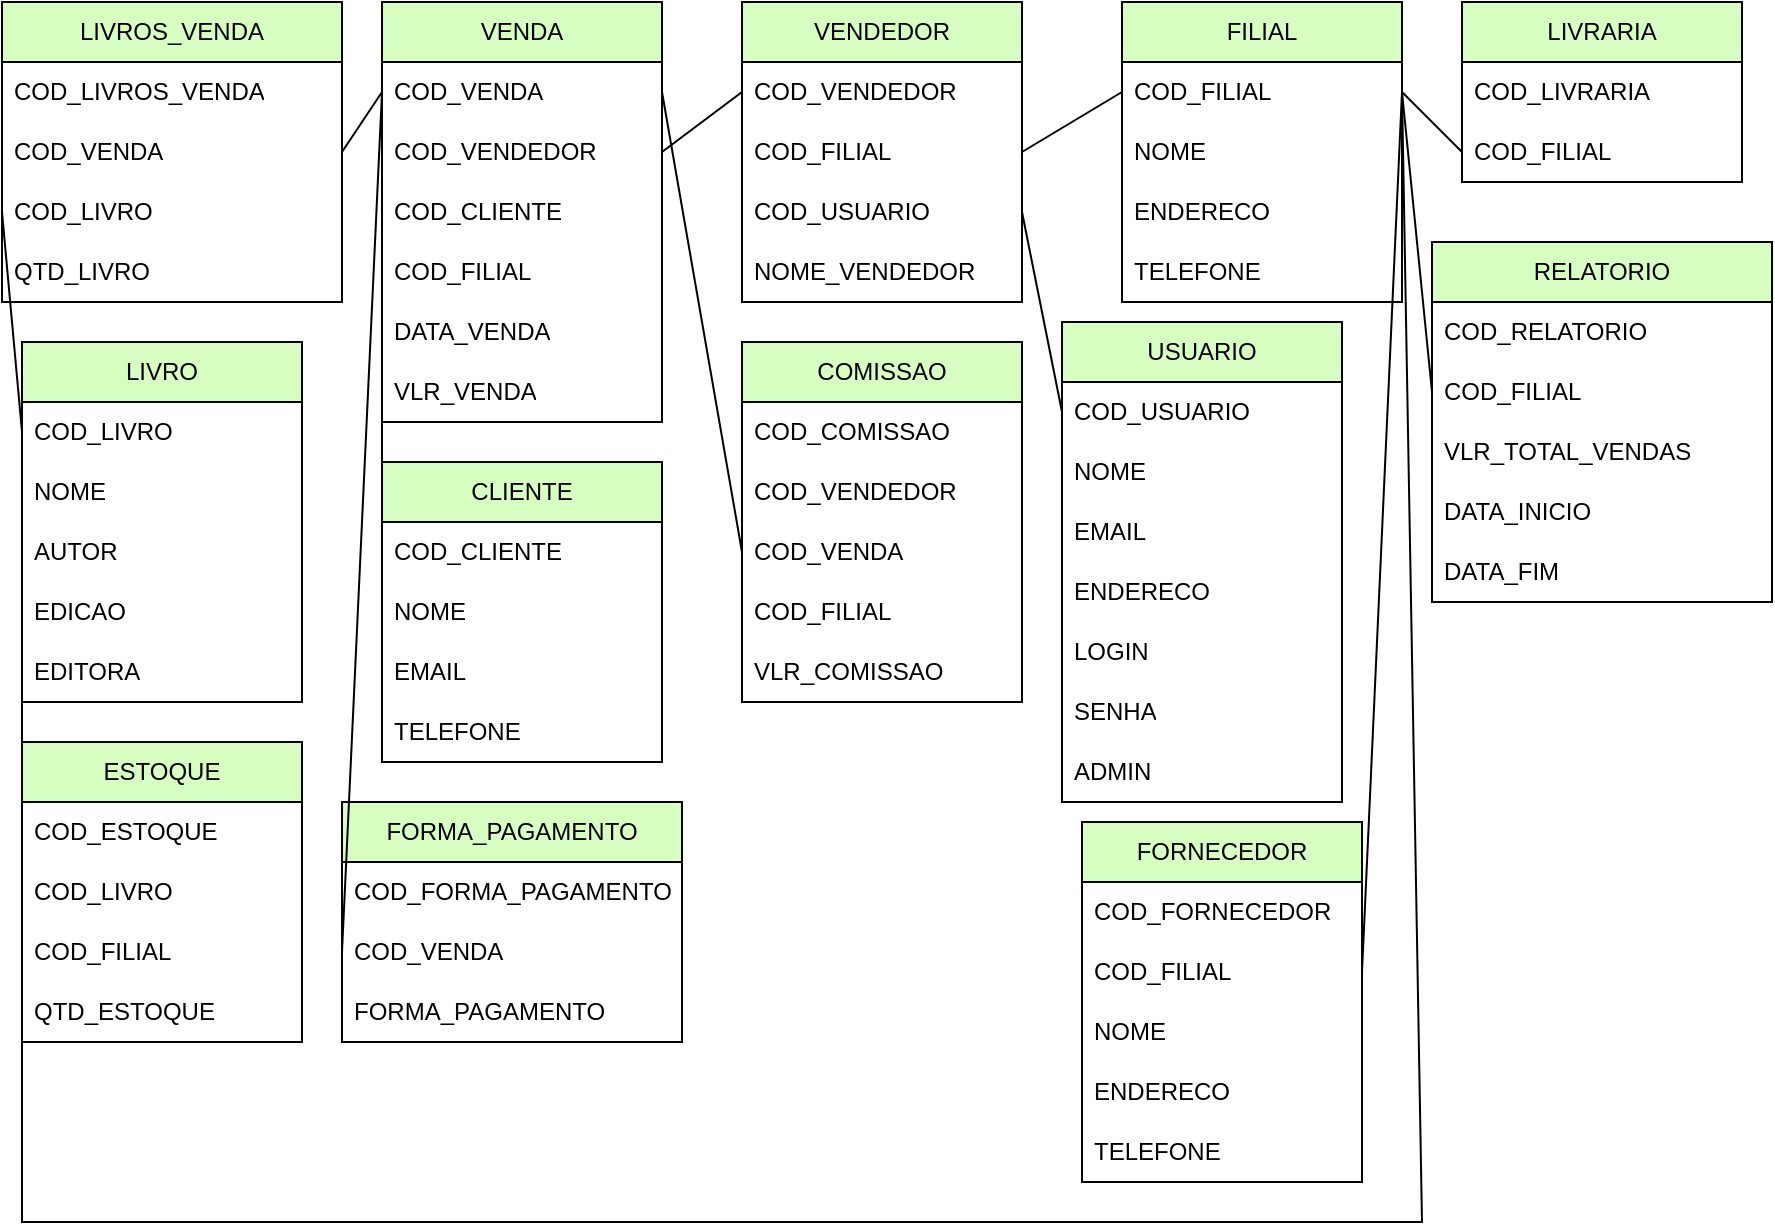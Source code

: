 <mxfile version="21.7.2" type="device">
  <diagram id="R2lEEEUBdFMjLlhIrx00" name="Page-1">
    <mxGraphModel dx="1354" dy="600" grid="1" gridSize="10" guides="1" tooltips="1" connect="1" arrows="1" fold="1" page="1" pageScale="1" pageWidth="850" pageHeight="1100" math="0" shadow="0" extFonts="Permanent Marker^https://fonts.googleapis.com/css?family=Permanent+Marker">
      <root>
        <mxCell id="0" />
        <mxCell id="1" parent="0" />
        <mxCell id="HslZfG2rWfIciBtdApFi-1" value="VENDA" style="swimlane;fontStyle=0;childLayout=stackLayout;horizontal=1;startSize=30;horizontalStack=0;resizeParent=1;resizeParentMax=0;resizeLast=0;collapsible=1;marginBottom=0;whiteSpace=wrap;html=1;fillColor=#D8FFC2;" parent="1" vertex="1">
          <mxGeometry x="190" y="40" width="140" height="210" as="geometry" />
        </mxCell>
        <mxCell id="HslZfG2rWfIciBtdApFi-2" value="COD_VENDA" style="text;strokeColor=none;fillColor=none;align=left;verticalAlign=middle;spacingLeft=4;spacingRight=4;overflow=hidden;points=[[0,0.5],[1,0.5]];portConstraint=eastwest;rotatable=0;whiteSpace=wrap;html=1;" parent="HslZfG2rWfIciBtdApFi-1" vertex="1">
          <mxGeometry y="30" width="140" height="30" as="geometry" />
        </mxCell>
        <mxCell id="HslZfG2rWfIciBtdApFi-3" value="COD_VENDEDOR" style="text;strokeColor=none;fillColor=none;align=left;verticalAlign=middle;spacingLeft=4;spacingRight=4;overflow=hidden;points=[[0,0.5],[1,0.5]];portConstraint=eastwest;rotatable=0;whiteSpace=wrap;html=1;" parent="HslZfG2rWfIciBtdApFi-1" vertex="1">
          <mxGeometry y="60" width="140" height="30" as="geometry" />
        </mxCell>
        <mxCell id="HslZfG2rWfIciBtdApFi-4" value="COD_CLIENTE" style="text;strokeColor=none;fillColor=none;align=left;verticalAlign=middle;spacingLeft=4;spacingRight=4;overflow=hidden;points=[[0,0.5],[1,0.5]];portConstraint=eastwest;rotatable=0;whiteSpace=wrap;html=1;" parent="HslZfG2rWfIciBtdApFi-1" vertex="1">
          <mxGeometry y="90" width="140" height="30" as="geometry" />
        </mxCell>
        <mxCell id="HslZfG2rWfIciBtdApFi-47" value="COD_FILIAL" style="text;strokeColor=none;fillColor=none;align=left;verticalAlign=middle;spacingLeft=4;spacingRight=4;overflow=hidden;points=[[0,0.5],[1,0.5]];portConstraint=eastwest;rotatable=0;whiteSpace=wrap;html=1;" parent="HslZfG2rWfIciBtdApFi-1" vertex="1">
          <mxGeometry y="120" width="140" height="30" as="geometry" />
        </mxCell>
        <mxCell id="HslZfG2rWfIciBtdApFi-48" value="DATA_VENDA" style="text;strokeColor=none;fillColor=none;align=left;verticalAlign=middle;spacingLeft=4;spacingRight=4;overflow=hidden;points=[[0,0.5],[1,0.5]];portConstraint=eastwest;rotatable=0;whiteSpace=wrap;html=1;" parent="HslZfG2rWfIciBtdApFi-1" vertex="1">
          <mxGeometry y="150" width="140" height="30" as="geometry" />
        </mxCell>
        <mxCell id="HslZfG2rWfIciBtdApFi-49" value="VLR_VENDA" style="text;strokeColor=none;fillColor=none;align=left;verticalAlign=middle;spacingLeft=4;spacingRight=4;overflow=hidden;points=[[0,0.5],[1,0.5]];portConstraint=eastwest;rotatable=0;whiteSpace=wrap;html=1;" parent="HslZfG2rWfIciBtdApFi-1" vertex="1">
          <mxGeometry y="180" width="140" height="30" as="geometry" />
        </mxCell>
        <mxCell id="HslZfG2rWfIciBtdApFi-5" value="LIVROS_VENDA" style="swimlane;fontStyle=0;childLayout=stackLayout;horizontal=1;startSize=30;horizontalStack=0;resizeParent=1;resizeParentMax=0;resizeLast=0;collapsible=1;marginBottom=0;whiteSpace=wrap;html=1;fillColor=#D8FFC2;" parent="1" vertex="1">
          <mxGeometry y="40" width="170" height="150" as="geometry" />
        </mxCell>
        <mxCell id="HslZfG2rWfIciBtdApFi-6" value="COD_LIVROS_VENDA" style="text;strokeColor=none;fillColor=none;align=left;verticalAlign=middle;spacingLeft=4;spacingRight=4;overflow=hidden;points=[[0,0.5],[1,0.5]];portConstraint=eastwest;rotatable=0;whiteSpace=wrap;html=1;" parent="HslZfG2rWfIciBtdApFi-5" vertex="1">
          <mxGeometry y="30" width="170" height="30" as="geometry" />
        </mxCell>
        <mxCell id="HslZfG2rWfIciBtdApFi-7" value="COD_VENDA" style="text;strokeColor=none;fillColor=none;align=left;verticalAlign=middle;spacingLeft=4;spacingRight=4;overflow=hidden;points=[[0,0.5],[1,0.5]];portConstraint=eastwest;rotatable=0;whiteSpace=wrap;html=1;" parent="HslZfG2rWfIciBtdApFi-5" vertex="1">
          <mxGeometry y="60" width="170" height="30" as="geometry" />
        </mxCell>
        <mxCell id="HslZfG2rWfIciBtdApFi-8" value="COD_LIVRO" style="text;strokeColor=none;fillColor=none;align=left;verticalAlign=middle;spacingLeft=4;spacingRight=4;overflow=hidden;points=[[0,0.5],[1,0.5]];portConstraint=eastwest;rotatable=0;whiteSpace=wrap;html=1;" parent="HslZfG2rWfIciBtdApFi-5" vertex="1">
          <mxGeometry y="90" width="170" height="30" as="geometry" />
        </mxCell>
        <mxCell id="HslZfG2rWfIciBtdApFi-9" value="QTD_LIVRO" style="text;strokeColor=none;fillColor=none;align=left;verticalAlign=middle;spacingLeft=4;spacingRight=4;overflow=hidden;points=[[0,0.5],[1,0.5]];portConstraint=eastwest;rotatable=0;whiteSpace=wrap;html=1;" parent="HslZfG2rWfIciBtdApFi-5" vertex="1">
          <mxGeometry y="120" width="170" height="30" as="geometry" />
        </mxCell>
        <mxCell id="HslZfG2rWfIciBtdApFi-10" value="FILIAL" style="swimlane;fontStyle=0;childLayout=stackLayout;horizontal=1;startSize=30;horizontalStack=0;resizeParent=1;resizeParentMax=0;resizeLast=0;collapsible=1;marginBottom=0;whiteSpace=wrap;html=1;fillColor=#D8FFC2;" parent="1" vertex="1">
          <mxGeometry x="560" y="40" width="140" height="150" as="geometry" />
        </mxCell>
        <mxCell id="HslZfG2rWfIciBtdApFi-11" value="COD_FILIAL" style="text;strokeColor=none;fillColor=none;align=left;verticalAlign=middle;spacingLeft=4;spacingRight=4;overflow=hidden;points=[[0,0.5],[1,0.5]];portConstraint=eastwest;rotatable=0;whiteSpace=wrap;html=1;" parent="HslZfG2rWfIciBtdApFi-10" vertex="1">
          <mxGeometry y="30" width="140" height="30" as="geometry" />
        </mxCell>
        <mxCell id="HslZfG2rWfIciBtdApFi-12" value="NOME" style="text;strokeColor=none;fillColor=none;align=left;verticalAlign=middle;spacingLeft=4;spacingRight=4;overflow=hidden;points=[[0,0.5],[1,0.5]];portConstraint=eastwest;rotatable=0;whiteSpace=wrap;html=1;" parent="HslZfG2rWfIciBtdApFi-10" vertex="1">
          <mxGeometry y="60" width="140" height="30" as="geometry" />
        </mxCell>
        <mxCell id="HslZfG2rWfIciBtdApFi-13" value="ENDERECO" style="text;strokeColor=none;fillColor=none;align=left;verticalAlign=middle;spacingLeft=4;spacingRight=4;overflow=hidden;points=[[0,0.5],[1,0.5]];portConstraint=eastwest;rotatable=0;whiteSpace=wrap;html=1;" parent="HslZfG2rWfIciBtdApFi-10" vertex="1">
          <mxGeometry y="90" width="140" height="30" as="geometry" />
        </mxCell>
        <mxCell id="HslZfG2rWfIciBtdApFi-15" value="TELEFONE" style="text;strokeColor=none;fillColor=none;align=left;verticalAlign=middle;spacingLeft=4;spacingRight=4;overflow=hidden;points=[[0,0.5],[1,0.5]];portConstraint=eastwest;rotatable=0;whiteSpace=wrap;html=1;" parent="HslZfG2rWfIciBtdApFi-10" vertex="1">
          <mxGeometry y="120" width="140" height="30" as="geometry" />
        </mxCell>
        <mxCell id="HslZfG2rWfIciBtdApFi-14" value="" style="endArrow=none;html=1;rounded=0;entryX=1;entryY=0.5;entryDx=0;entryDy=0;exitX=0;exitY=0.5;exitDx=0;exitDy=0;" parent="1" source="HslZfG2rWfIciBtdApFi-2" target="HslZfG2rWfIciBtdApFi-7" edge="1">
          <mxGeometry width="50" height="50" relative="1" as="geometry">
            <mxPoint x="390" y="330" as="sourcePoint" />
            <mxPoint x="440" y="280" as="targetPoint" />
          </mxGeometry>
        </mxCell>
        <mxCell id="HslZfG2rWfIciBtdApFi-16" value="LIVRO" style="swimlane;fontStyle=0;childLayout=stackLayout;horizontal=1;startSize=30;horizontalStack=0;resizeParent=1;resizeParentMax=0;resizeLast=0;collapsible=1;marginBottom=0;whiteSpace=wrap;html=1;fillColor=#D8FFC2;" parent="1" vertex="1">
          <mxGeometry x="10" y="210" width="140" height="180" as="geometry" />
        </mxCell>
        <mxCell id="HslZfG2rWfIciBtdApFi-17" value="COD_LIVRO" style="text;strokeColor=none;fillColor=none;align=left;verticalAlign=middle;spacingLeft=4;spacingRight=4;overflow=hidden;points=[[0,0.5],[1,0.5]];portConstraint=eastwest;rotatable=0;whiteSpace=wrap;html=1;" parent="HslZfG2rWfIciBtdApFi-16" vertex="1">
          <mxGeometry y="30" width="140" height="30" as="geometry" />
        </mxCell>
        <mxCell id="HslZfG2rWfIciBtdApFi-18" value="NOME" style="text;strokeColor=none;fillColor=none;align=left;verticalAlign=middle;spacingLeft=4;spacingRight=4;overflow=hidden;points=[[0,0.5],[1,0.5]];portConstraint=eastwest;rotatable=0;whiteSpace=wrap;html=1;" parent="HslZfG2rWfIciBtdApFi-16" vertex="1">
          <mxGeometry y="60" width="140" height="30" as="geometry" />
        </mxCell>
        <mxCell id="HslZfG2rWfIciBtdApFi-21" value="AUTOR" style="text;strokeColor=none;fillColor=none;align=left;verticalAlign=middle;spacingLeft=4;spacingRight=4;overflow=hidden;points=[[0,0.5],[1,0.5]];portConstraint=eastwest;rotatable=0;whiteSpace=wrap;html=1;" parent="HslZfG2rWfIciBtdApFi-16" vertex="1">
          <mxGeometry y="90" width="140" height="30" as="geometry" />
        </mxCell>
        <mxCell id="HslZfG2rWfIciBtdApFi-86" value="EDICAO" style="text;strokeColor=none;fillColor=none;align=left;verticalAlign=middle;spacingLeft=4;spacingRight=4;overflow=hidden;points=[[0,0.5],[1,0.5]];portConstraint=eastwest;rotatable=0;whiteSpace=wrap;html=1;" parent="HslZfG2rWfIciBtdApFi-16" vertex="1">
          <mxGeometry y="120" width="140" height="30" as="geometry" />
        </mxCell>
        <mxCell id="HslZfG2rWfIciBtdApFi-22" value="EDITORA" style="text;strokeColor=none;fillColor=none;align=left;verticalAlign=middle;spacingLeft=4;spacingRight=4;overflow=hidden;points=[[0,0.5],[1,0.5]];portConstraint=eastwest;rotatable=0;whiteSpace=wrap;html=1;" parent="HslZfG2rWfIciBtdApFi-16" vertex="1">
          <mxGeometry y="150" width="140" height="30" as="geometry" />
        </mxCell>
        <mxCell id="HslZfG2rWfIciBtdApFi-20" value="" style="endArrow=none;html=1;rounded=0;entryX=0;entryY=0.5;entryDx=0;entryDy=0;exitX=0;exitY=0.5;exitDx=0;exitDy=0;" parent="1" source="HslZfG2rWfIciBtdApFi-17" target="HslZfG2rWfIciBtdApFi-8" edge="1">
          <mxGeometry width="50" height="50" relative="1" as="geometry">
            <mxPoint x="380" y="285" as="sourcePoint" />
            <mxPoint x="320" y="245" as="targetPoint" />
          </mxGeometry>
        </mxCell>
        <mxCell id="HslZfG2rWfIciBtdApFi-23" value="VENDEDOR" style="swimlane;fontStyle=0;childLayout=stackLayout;horizontal=1;startSize=30;horizontalStack=0;resizeParent=1;resizeParentMax=0;resizeLast=0;collapsible=1;marginBottom=0;whiteSpace=wrap;html=1;fillColor=#D8FFC2;" parent="1" vertex="1">
          <mxGeometry x="370" y="40" width="140" height="150" as="geometry" />
        </mxCell>
        <mxCell id="HslZfG2rWfIciBtdApFi-24" value="COD_VENDEDOR" style="text;strokeColor=none;fillColor=none;align=left;verticalAlign=middle;spacingLeft=4;spacingRight=4;overflow=hidden;points=[[0,0.5],[1,0.5]];portConstraint=eastwest;rotatable=0;whiteSpace=wrap;html=1;" parent="HslZfG2rWfIciBtdApFi-23" vertex="1">
          <mxGeometry y="30" width="140" height="30" as="geometry" />
        </mxCell>
        <mxCell id="HslZfG2rWfIciBtdApFi-27" value="COD_FILIAL" style="text;strokeColor=none;fillColor=none;align=left;verticalAlign=middle;spacingLeft=4;spacingRight=4;overflow=hidden;points=[[0,0.5],[1,0.5]];portConstraint=eastwest;rotatable=0;whiteSpace=wrap;html=1;" parent="HslZfG2rWfIciBtdApFi-23" vertex="1">
          <mxGeometry y="60" width="140" height="30" as="geometry" />
        </mxCell>
        <mxCell id="HslZfG2rWfIciBtdApFi-41" value="COD_USUARIO" style="text;strokeColor=none;fillColor=none;align=left;verticalAlign=middle;spacingLeft=4;spacingRight=4;overflow=hidden;points=[[0,0.5],[1,0.5]];portConstraint=eastwest;rotatable=0;whiteSpace=wrap;html=1;" parent="HslZfG2rWfIciBtdApFi-23" vertex="1">
          <mxGeometry y="90" width="140" height="30" as="geometry" />
        </mxCell>
        <mxCell id="HslZfG2rWfIciBtdApFi-25" value="NOME_VENDEDOR" style="text;strokeColor=none;fillColor=none;align=left;verticalAlign=middle;spacingLeft=4;spacingRight=4;overflow=hidden;points=[[0,0.5],[1,0.5]];portConstraint=eastwest;rotatable=0;whiteSpace=wrap;html=1;" parent="HslZfG2rWfIciBtdApFi-23" vertex="1">
          <mxGeometry y="120" width="140" height="30" as="geometry" />
        </mxCell>
        <mxCell id="HslZfG2rWfIciBtdApFi-28" value="" style="endArrow=none;html=1;rounded=0;entryX=0;entryY=0.5;entryDx=0;entryDy=0;exitX=1;exitY=0.5;exitDx=0;exitDy=0;" parent="1" source="HslZfG2rWfIciBtdApFi-27" target="HslZfG2rWfIciBtdApFi-11" edge="1">
          <mxGeometry width="50" height="50" relative="1" as="geometry">
            <mxPoint x="630" y="150" as="sourcePoint" />
            <mxPoint x="240" y="195" as="targetPoint" />
          </mxGeometry>
        </mxCell>
        <mxCell id="HslZfG2rWfIciBtdApFi-30" value="" style="endArrow=none;html=1;rounded=0;entryX=1;entryY=0.5;entryDx=0;entryDy=0;exitX=0;exitY=0.5;exitDx=0;exitDy=0;" parent="1" source="HslZfG2rWfIciBtdApFi-24" target="HslZfG2rWfIciBtdApFi-3" edge="1">
          <mxGeometry width="50" height="50" relative="1" as="geometry">
            <mxPoint x="610" y="210" as="sourcePoint" />
            <mxPoint x="590" y="165" as="targetPoint" />
          </mxGeometry>
        </mxCell>
        <mxCell id="HslZfG2rWfIciBtdApFi-31" value="CLIENTE" style="swimlane;fontStyle=0;childLayout=stackLayout;horizontal=1;startSize=30;horizontalStack=0;resizeParent=1;resizeParentMax=0;resizeLast=0;collapsible=1;marginBottom=0;whiteSpace=wrap;html=1;fillColor=#D8FFC2;" parent="1" vertex="1">
          <mxGeometry x="190" y="270" width="140" height="150" as="geometry" />
        </mxCell>
        <mxCell id="HslZfG2rWfIciBtdApFi-32" value="COD_CLIENTE" style="text;strokeColor=none;fillColor=none;align=left;verticalAlign=middle;spacingLeft=4;spacingRight=4;overflow=hidden;points=[[0,0.5],[1,0.5]];portConstraint=eastwest;rotatable=0;whiteSpace=wrap;html=1;" parent="HslZfG2rWfIciBtdApFi-31" vertex="1">
          <mxGeometry y="30" width="140" height="30" as="geometry" />
        </mxCell>
        <mxCell id="HslZfG2rWfIciBtdApFi-33" value="NOME" style="text;strokeColor=none;fillColor=none;align=left;verticalAlign=middle;spacingLeft=4;spacingRight=4;overflow=hidden;points=[[0,0.5],[1,0.5]];portConstraint=eastwest;rotatable=0;whiteSpace=wrap;html=1;" parent="HslZfG2rWfIciBtdApFi-31" vertex="1">
          <mxGeometry y="60" width="140" height="30" as="geometry" />
        </mxCell>
        <mxCell id="HslZfG2rWfIciBtdApFi-34" value="EMAIL" style="text;strokeColor=none;fillColor=none;align=left;verticalAlign=middle;spacingLeft=4;spacingRight=4;overflow=hidden;points=[[0,0.5],[1,0.5]];portConstraint=eastwest;rotatable=0;whiteSpace=wrap;html=1;" parent="HslZfG2rWfIciBtdApFi-31" vertex="1">
          <mxGeometry y="90" width="140" height="30" as="geometry" />
        </mxCell>
        <mxCell id="HslZfG2rWfIciBtdApFi-35" value="TELEFONE" style="text;strokeColor=none;fillColor=none;align=left;verticalAlign=middle;spacingLeft=4;spacingRight=4;overflow=hidden;points=[[0,0.5],[1,0.5]];portConstraint=eastwest;rotatable=0;whiteSpace=wrap;html=1;" parent="HslZfG2rWfIciBtdApFi-31" vertex="1">
          <mxGeometry y="120" width="140" height="30" as="geometry" />
        </mxCell>
        <mxCell id="HslZfG2rWfIciBtdApFi-36" value="USUARIO" style="swimlane;fontStyle=0;childLayout=stackLayout;horizontal=1;startSize=30;horizontalStack=0;resizeParent=1;resizeParentMax=0;resizeLast=0;collapsible=1;marginBottom=0;whiteSpace=wrap;html=1;fillColor=#D8FFC2;" parent="1" vertex="1">
          <mxGeometry x="530" y="200" width="140" height="240" as="geometry" />
        </mxCell>
        <mxCell id="HslZfG2rWfIciBtdApFi-37" value="COD_USUARIO" style="text;strokeColor=none;fillColor=none;align=left;verticalAlign=middle;spacingLeft=4;spacingRight=4;overflow=hidden;points=[[0,0.5],[1,0.5]];portConstraint=eastwest;rotatable=0;whiteSpace=wrap;html=1;" parent="HslZfG2rWfIciBtdApFi-36" vertex="1">
          <mxGeometry y="30" width="140" height="30" as="geometry" />
        </mxCell>
        <mxCell id="HslZfG2rWfIciBtdApFi-43" value="NOME" style="text;strokeColor=none;fillColor=none;align=left;verticalAlign=middle;spacingLeft=4;spacingRight=4;overflow=hidden;points=[[0,0.5],[1,0.5]];portConstraint=eastwest;rotatable=0;whiteSpace=wrap;html=1;" parent="HslZfG2rWfIciBtdApFi-36" vertex="1">
          <mxGeometry y="60" width="140" height="30" as="geometry" />
        </mxCell>
        <mxCell id="HslZfG2rWfIciBtdApFi-44" value="EMAIL" style="text;strokeColor=none;fillColor=none;align=left;verticalAlign=middle;spacingLeft=4;spacingRight=4;overflow=hidden;points=[[0,0.5],[1,0.5]];portConstraint=eastwest;rotatable=0;whiteSpace=wrap;html=1;" parent="HslZfG2rWfIciBtdApFi-36" vertex="1">
          <mxGeometry y="90" width="140" height="30" as="geometry" />
        </mxCell>
        <mxCell id="HslZfG2rWfIciBtdApFi-45" value="ENDERECO" style="text;strokeColor=none;fillColor=none;align=left;verticalAlign=middle;spacingLeft=4;spacingRight=4;overflow=hidden;points=[[0,0.5],[1,0.5]];portConstraint=eastwest;rotatable=0;whiteSpace=wrap;html=1;" parent="HslZfG2rWfIciBtdApFi-36" vertex="1">
          <mxGeometry y="120" width="140" height="30" as="geometry" />
        </mxCell>
        <mxCell id="HslZfG2rWfIciBtdApFi-38" value="LOGIN" style="text;strokeColor=none;fillColor=none;align=left;verticalAlign=middle;spacingLeft=4;spacingRight=4;overflow=hidden;points=[[0,0.5],[1,0.5]];portConstraint=eastwest;rotatable=0;whiteSpace=wrap;html=1;" parent="HslZfG2rWfIciBtdApFi-36" vertex="1">
          <mxGeometry y="150" width="140" height="30" as="geometry" />
        </mxCell>
        <mxCell id="HslZfG2rWfIciBtdApFi-39" value="SENHA" style="text;strokeColor=none;fillColor=none;align=left;verticalAlign=middle;spacingLeft=4;spacingRight=4;overflow=hidden;points=[[0,0.5],[1,0.5]];portConstraint=eastwest;rotatable=0;whiteSpace=wrap;html=1;" parent="HslZfG2rWfIciBtdApFi-36" vertex="1">
          <mxGeometry y="180" width="140" height="30" as="geometry" />
        </mxCell>
        <mxCell id="HslZfG2rWfIciBtdApFi-90" value="ADMIN" style="text;strokeColor=none;fillColor=none;align=left;verticalAlign=middle;spacingLeft=4;spacingRight=4;overflow=hidden;points=[[0,0.5],[1,0.5]];portConstraint=eastwest;rotatable=0;whiteSpace=wrap;html=1;" parent="HslZfG2rWfIciBtdApFi-36" vertex="1">
          <mxGeometry y="210" width="140" height="30" as="geometry" />
        </mxCell>
        <mxCell id="HslZfG2rWfIciBtdApFi-42" value="" style="endArrow=none;html=1;rounded=0;entryX=0;entryY=0.5;entryDx=0;entryDy=0;exitX=1;exitY=0.5;exitDx=0;exitDy=0;" parent="1" source="HslZfG2rWfIciBtdApFi-41" target="HslZfG2rWfIciBtdApFi-37" edge="1">
          <mxGeometry width="50" height="50" relative="1" as="geometry">
            <mxPoint x="380" y="175" as="sourcePoint" />
            <mxPoint x="360" y="205" as="targetPoint" />
          </mxGeometry>
        </mxCell>
        <mxCell id="HslZfG2rWfIciBtdApFi-46" value="" style="endArrow=none;html=1;rounded=0;entryX=0;entryY=0.5;entryDx=0;entryDy=0;exitX=0;exitY=0.5;exitDx=0;exitDy=0;" parent="1" source="HslZfG2rWfIciBtdApFi-4" target="HslZfG2rWfIciBtdApFi-32" edge="1">
          <mxGeometry width="50" height="50" relative="1" as="geometry">
            <mxPoint x="220" y="175" as="sourcePoint" />
            <mxPoint x="185" y="175" as="targetPoint" />
          </mxGeometry>
        </mxCell>
        <mxCell id="HslZfG2rWfIciBtdApFi-51" value="COMISSAO" style="swimlane;fontStyle=0;childLayout=stackLayout;horizontal=1;startSize=30;horizontalStack=0;resizeParent=1;resizeParentMax=0;resizeLast=0;collapsible=1;marginBottom=0;whiteSpace=wrap;html=1;fillColor=#D8FFC2;" parent="1" vertex="1">
          <mxGeometry x="370" y="210" width="140" height="180" as="geometry" />
        </mxCell>
        <mxCell id="HslZfG2rWfIciBtdApFi-52" value="COD_COMISSAO" style="text;strokeColor=none;fillColor=none;align=left;verticalAlign=middle;spacingLeft=4;spacingRight=4;overflow=hidden;points=[[0,0.5],[1,0.5]];portConstraint=eastwest;rotatable=0;whiteSpace=wrap;html=1;" parent="HslZfG2rWfIciBtdApFi-51" vertex="1">
          <mxGeometry y="30" width="140" height="30" as="geometry" />
        </mxCell>
        <mxCell id="HslZfG2rWfIciBtdApFi-53" value="COD_VENDEDOR" style="text;strokeColor=none;fillColor=none;align=left;verticalAlign=middle;spacingLeft=4;spacingRight=4;overflow=hidden;points=[[0,0.5],[1,0.5]];portConstraint=eastwest;rotatable=0;whiteSpace=wrap;html=1;" parent="HslZfG2rWfIciBtdApFi-51" vertex="1">
          <mxGeometry y="60" width="140" height="30" as="geometry" />
        </mxCell>
        <mxCell id="HslZfG2rWfIciBtdApFi-54" value="COD_VENDA" style="text;strokeColor=none;fillColor=none;align=left;verticalAlign=middle;spacingLeft=4;spacingRight=4;overflow=hidden;points=[[0,0.5],[1,0.5]];portConstraint=eastwest;rotatable=0;whiteSpace=wrap;html=1;" parent="HslZfG2rWfIciBtdApFi-51" vertex="1">
          <mxGeometry y="90" width="140" height="30" as="geometry" />
        </mxCell>
        <mxCell id="HslZfG2rWfIciBtdApFi-55" value="COD_FILIAL" style="text;strokeColor=none;fillColor=none;align=left;verticalAlign=middle;spacingLeft=4;spacingRight=4;overflow=hidden;points=[[0,0.5],[1,0.5]];portConstraint=eastwest;rotatable=0;whiteSpace=wrap;html=1;" parent="HslZfG2rWfIciBtdApFi-51" vertex="1">
          <mxGeometry y="120" width="140" height="30" as="geometry" />
        </mxCell>
        <mxCell id="qKKQ7XnjiaAiPSlCSna6-8" value="VLR_COMISSAO" style="text;strokeColor=none;fillColor=none;align=left;verticalAlign=middle;spacingLeft=4;spacingRight=4;overflow=hidden;points=[[0,0.5],[1,0.5]];portConstraint=eastwest;rotatable=0;whiteSpace=wrap;html=1;" vertex="1" parent="HslZfG2rWfIciBtdApFi-51">
          <mxGeometry y="150" width="140" height="30" as="geometry" />
        </mxCell>
        <mxCell id="HslZfG2rWfIciBtdApFi-56" value="" style="endArrow=none;html=1;rounded=0;entryX=0;entryY=0.5;entryDx=0;entryDy=0;exitX=1;exitY=0.5;exitDx=0;exitDy=0;" parent="1" source="HslZfG2rWfIciBtdApFi-2" target="HslZfG2rWfIciBtdApFi-54" edge="1">
          <mxGeometry width="50" height="50" relative="1" as="geometry">
            <mxPoint x="360" y="175" as="sourcePoint" />
            <mxPoint x="340" y="205" as="targetPoint" />
          </mxGeometry>
        </mxCell>
        <mxCell id="HslZfG2rWfIciBtdApFi-57" value="ESTOQUE" style="swimlane;fontStyle=0;childLayout=stackLayout;horizontal=1;startSize=30;horizontalStack=0;resizeParent=1;resizeParentMax=0;resizeLast=0;collapsible=1;marginBottom=0;whiteSpace=wrap;html=1;fillColor=#D8FFC2;" parent="1" vertex="1">
          <mxGeometry x="10" y="410" width="140" height="150" as="geometry" />
        </mxCell>
        <mxCell id="HslZfG2rWfIciBtdApFi-58" value="COD_ESTOQUE" style="text;strokeColor=none;fillColor=none;align=left;verticalAlign=middle;spacingLeft=4;spacingRight=4;overflow=hidden;points=[[0,0.5],[1,0.5]];portConstraint=eastwest;rotatable=0;whiteSpace=wrap;html=1;" parent="HslZfG2rWfIciBtdApFi-57" vertex="1">
          <mxGeometry y="30" width="140" height="30" as="geometry" />
        </mxCell>
        <mxCell id="HslZfG2rWfIciBtdApFi-59" value="COD_LIVRO" style="text;strokeColor=none;fillColor=none;align=left;verticalAlign=middle;spacingLeft=4;spacingRight=4;overflow=hidden;points=[[0,0.5],[1,0.5]];portConstraint=eastwest;rotatable=0;whiteSpace=wrap;html=1;" parent="HslZfG2rWfIciBtdApFi-57" vertex="1">
          <mxGeometry y="60" width="140" height="30" as="geometry" />
        </mxCell>
        <mxCell id="HslZfG2rWfIciBtdApFi-60" value="COD_FILIAL" style="text;strokeColor=none;fillColor=none;align=left;verticalAlign=middle;spacingLeft=4;spacingRight=4;overflow=hidden;points=[[0,0.5],[1,0.5]];portConstraint=eastwest;rotatable=0;whiteSpace=wrap;html=1;" parent="HslZfG2rWfIciBtdApFi-57" vertex="1">
          <mxGeometry y="90" width="140" height="30" as="geometry" />
        </mxCell>
        <mxCell id="HslZfG2rWfIciBtdApFi-61" value="QTD_ESTOQUE" style="text;strokeColor=none;fillColor=none;align=left;verticalAlign=middle;spacingLeft=4;spacingRight=4;overflow=hidden;points=[[0,0.5],[1,0.5]];portConstraint=eastwest;rotatable=0;whiteSpace=wrap;html=1;" parent="HslZfG2rWfIciBtdApFi-57" vertex="1">
          <mxGeometry y="120" width="140" height="30" as="geometry" />
        </mxCell>
        <mxCell id="HslZfG2rWfIciBtdApFi-62" value="" style="endArrow=none;html=1;rounded=0;entryX=0;entryY=0.5;entryDx=0;entryDy=0;exitX=0;exitY=0.5;exitDx=0;exitDy=0;" parent="1" source="HslZfG2rWfIciBtdApFi-17" target="HslZfG2rWfIciBtdApFi-59" edge="1">
          <mxGeometry width="50" height="50" relative="1" as="geometry">
            <mxPoint x="20" y="335" as="sourcePoint" />
            <mxPoint x="10" y="235" as="targetPoint" />
          </mxGeometry>
        </mxCell>
        <mxCell id="HslZfG2rWfIciBtdApFi-64" value="FORMA_PAGAMENTO" style="swimlane;fontStyle=0;childLayout=stackLayout;horizontal=1;startSize=30;horizontalStack=0;resizeParent=1;resizeParentMax=0;resizeLast=0;collapsible=1;marginBottom=0;whiteSpace=wrap;html=1;fillColor=#D8FFC2;" parent="1" vertex="1">
          <mxGeometry x="170" y="440" width="170" height="120" as="geometry" />
        </mxCell>
        <mxCell id="HslZfG2rWfIciBtdApFi-65" value="COD_FORMA_PAGAMENTO" style="text;strokeColor=none;fillColor=none;align=left;verticalAlign=middle;spacingLeft=4;spacingRight=4;overflow=hidden;points=[[0,0.5],[1,0.5]];portConstraint=eastwest;rotatable=0;whiteSpace=wrap;html=1;" parent="HslZfG2rWfIciBtdApFi-64" vertex="1">
          <mxGeometry y="30" width="170" height="30" as="geometry" />
        </mxCell>
        <mxCell id="HslZfG2rWfIciBtdApFi-69" value="COD_VENDA" style="text;strokeColor=none;fillColor=none;align=left;verticalAlign=middle;spacingLeft=4;spacingRight=4;overflow=hidden;points=[[0,0.5],[1,0.5]];portConstraint=eastwest;rotatable=0;whiteSpace=wrap;html=1;" parent="HslZfG2rWfIciBtdApFi-64" vertex="1">
          <mxGeometry y="60" width="170" height="30" as="geometry" />
        </mxCell>
        <mxCell id="HslZfG2rWfIciBtdApFi-66" value="FORMA_PAGAMENTO" style="text;strokeColor=none;fillColor=none;align=left;verticalAlign=middle;spacingLeft=4;spacingRight=4;overflow=hidden;points=[[0,0.5],[1,0.5]];portConstraint=eastwest;rotatable=0;whiteSpace=wrap;html=1;" parent="HslZfG2rWfIciBtdApFi-64" vertex="1">
          <mxGeometry y="90" width="170" height="30" as="geometry" />
        </mxCell>
        <mxCell id="HslZfG2rWfIciBtdApFi-70" value="" style="endArrow=none;html=1;rounded=0;entryX=0;entryY=0.5;entryDx=0;entryDy=0;exitX=0;exitY=0.5;exitDx=0;exitDy=0;" parent="1" source="HslZfG2rWfIciBtdApFi-2" target="HslZfG2rWfIciBtdApFi-69" edge="1">
          <mxGeometry width="50" height="50" relative="1" as="geometry">
            <mxPoint x="200" y="175" as="sourcePoint" />
            <mxPoint x="180" y="205" as="targetPoint" />
          </mxGeometry>
        </mxCell>
        <mxCell id="HslZfG2rWfIciBtdApFi-71" value="RELATORIO" style="swimlane;fontStyle=0;childLayout=stackLayout;horizontal=1;startSize=30;horizontalStack=0;resizeParent=1;resizeParentMax=0;resizeLast=0;collapsible=1;marginBottom=0;whiteSpace=wrap;html=1;fillColor=#D8FFC2;" parent="1" vertex="1">
          <mxGeometry x="715" y="160" width="170" height="180" as="geometry" />
        </mxCell>
        <mxCell id="HslZfG2rWfIciBtdApFi-72" value="COD_RELATORIO" style="text;strokeColor=none;fillColor=none;align=left;verticalAlign=middle;spacingLeft=4;spacingRight=4;overflow=hidden;points=[[0,0.5],[1,0.5]];portConstraint=eastwest;rotatable=0;whiteSpace=wrap;html=1;" parent="HslZfG2rWfIciBtdApFi-71" vertex="1">
          <mxGeometry y="30" width="170" height="30" as="geometry" />
        </mxCell>
        <mxCell id="HslZfG2rWfIciBtdApFi-76" value="COD_FILIAL" style="text;strokeColor=none;fillColor=none;align=left;verticalAlign=middle;spacingLeft=4;spacingRight=4;overflow=hidden;points=[[0,0.5],[1,0.5]];portConstraint=eastwest;rotatable=0;whiteSpace=wrap;html=1;" parent="HslZfG2rWfIciBtdApFi-71" vertex="1">
          <mxGeometry y="60" width="170" height="30" as="geometry" />
        </mxCell>
        <mxCell id="qKKQ7XnjiaAiPSlCSna6-11" value="VLR_TOTAL_VENDAS" style="text;strokeColor=none;fillColor=none;align=left;verticalAlign=middle;spacingLeft=4;spacingRight=4;overflow=hidden;points=[[0,0.5],[1,0.5]];portConstraint=eastwest;rotatable=0;whiteSpace=wrap;html=1;" vertex="1" parent="HslZfG2rWfIciBtdApFi-71">
          <mxGeometry y="90" width="170" height="30" as="geometry" />
        </mxCell>
        <mxCell id="qKKQ7XnjiaAiPSlCSna6-14" value="DATA_INICIO" style="text;strokeColor=none;fillColor=none;align=left;verticalAlign=middle;spacingLeft=4;spacingRight=4;overflow=hidden;points=[[0,0.5],[1,0.5]];portConstraint=eastwest;rotatable=0;whiteSpace=wrap;html=1;" vertex="1" parent="HslZfG2rWfIciBtdApFi-71">
          <mxGeometry y="120" width="170" height="30" as="geometry" />
        </mxCell>
        <mxCell id="qKKQ7XnjiaAiPSlCSna6-15" value="DATA_FIM" style="text;strokeColor=none;fillColor=none;align=left;verticalAlign=middle;spacingLeft=4;spacingRight=4;overflow=hidden;points=[[0,0.5],[1,0.5]];portConstraint=eastwest;rotatable=0;whiteSpace=wrap;html=1;" vertex="1" parent="HslZfG2rWfIciBtdApFi-71">
          <mxGeometry y="150" width="170" height="30" as="geometry" />
        </mxCell>
        <mxCell id="HslZfG2rWfIciBtdApFi-78" value="" style="endArrow=none;html=1;rounded=0;entryX=0;entryY=0.5;entryDx=0;entryDy=0;exitX=1;exitY=0.5;exitDx=0;exitDy=0;" parent="1" target="HslZfG2rWfIciBtdApFi-76" edge="1" source="HslZfG2rWfIciBtdApFi-11">
          <mxGeometry width="50" height="50" relative="1" as="geometry">
            <mxPoint x="330" y="170" as="sourcePoint" />
            <mxPoint x="370" y="505" as="targetPoint" />
          </mxGeometry>
        </mxCell>
        <mxCell id="HslZfG2rWfIciBtdApFi-79" value="FORNECEDOR" style="swimlane;fontStyle=0;childLayout=stackLayout;horizontal=1;startSize=30;horizontalStack=0;resizeParent=1;resizeParentMax=0;resizeLast=0;collapsible=1;marginBottom=0;whiteSpace=wrap;html=1;fillColor=#D8FFC2;" parent="1" vertex="1">
          <mxGeometry x="540" y="450" width="140" height="180" as="geometry" />
        </mxCell>
        <mxCell id="HslZfG2rWfIciBtdApFi-80" value="COD_FORNECEDOR" style="text;strokeColor=none;fillColor=none;align=left;verticalAlign=middle;spacingLeft=4;spacingRight=4;overflow=hidden;points=[[0,0.5],[1,0.5]];portConstraint=eastwest;rotatable=0;whiteSpace=wrap;html=1;" parent="HslZfG2rWfIciBtdApFi-79" vertex="1">
          <mxGeometry y="30" width="140" height="30" as="geometry" />
        </mxCell>
        <mxCell id="HslZfG2rWfIciBtdApFi-83" value="COD_FILIAL" style="text;strokeColor=none;fillColor=none;align=left;verticalAlign=middle;spacingLeft=4;spacingRight=4;overflow=hidden;points=[[0,0.5],[1,0.5]];portConstraint=eastwest;rotatable=0;whiteSpace=wrap;html=1;" parent="HslZfG2rWfIciBtdApFi-79" vertex="1">
          <mxGeometry y="60" width="140" height="30" as="geometry" />
        </mxCell>
        <mxCell id="HslZfG2rWfIciBtdApFi-87" value="NOME" style="text;strokeColor=none;fillColor=none;align=left;verticalAlign=middle;spacingLeft=4;spacingRight=4;overflow=hidden;points=[[0,0.5],[1,0.5]];portConstraint=eastwest;rotatable=0;whiteSpace=wrap;html=1;" parent="HslZfG2rWfIciBtdApFi-79" vertex="1">
          <mxGeometry y="90" width="140" height="30" as="geometry" />
        </mxCell>
        <mxCell id="HslZfG2rWfIciBtdApFi-88" value="ENDERECO" style="text;strokeColor=none;fillColor=none;align=left;verticalAlign=middle;spacingLeft=4;spacingRight=4;overflow=hidden;points=[[0,0.5],[1,0.5]];portConstraint=eastwest;rotatable=0;whiteSpace=wrap;html=1;" parent="HslZfG2rWfIciBtdApFi-79" vertex="1">
          <mxGeometry y="120" width="140" height="30" as="geometry" />
        </mxCell>
        <mxCell id="HslZfG2rWfIciBtdApFi-89" value="TELEFONE" style="text;strokeColor=none;fillColor=none;align=left;verticalAlign=middle;spacingLeft=4;spacingRight=4;overflow=hidden;points=[[0,0.5],[1,0.5]];portConstraint=eastwest;rotatable=0;whiteSpace=wrap;html=1;" parent="HslZfG2rWfIciBtdApFi-79" vertex="1">
          <mxGeometry y="150" width="140" height="30" as="geometry" />
        </mxCell>
        <mxCell id="HslZfG2rWfIciBtdApFi-84" value="" style="endArrow=none;html=1;rounded=0;entryX=1;entryY=0.5;entryDx=0;entryDy=0;exitX=1;exitY=0.5;exitDx=0;exitDy=0;" parent="1" source="HslZfG2rWfIciBtdApFi-83" target="HslZfG2rWfIciBtdApFi-11" edge="1">
          <mxGeometry width="50" height="50" relative="1" as="geometry">
            <mxPoint x="530" y="205" as="sourcePoint" />
            <mxPoint x="570" y="175" as="targetPoint" />
          </mxGeometry>
        </mxCell>
        <mxCell id="HslZfG2rWfIciBtdApFi-85" value="" style="endArrow=none;html=1;rounded=0;entryX=1;entryY=0.5;entryDx=0;entryDy=0;exitX=0;exitY=0.5;exitDx=0;exitDy=0;" parent="1" source="HslZfG2rWfIciBtdApFi-60" target="HslZfG2rWfIciBtdApFi-11" edge="1">
          <mxGeometry width="50" height="50" relative="1" as="geometry">
            <mxPoint x="20" y="345" as="sourcePoint" />
            <mxPoint x="10" y="235" as="targetPoint" />
            <Array as="points">
              <mxPoint x="10" y="650" />
              <mxPoint x="710" y="650" />
            </Array>
          </mxGeometry>
        </mxCell>
        <mxCell id="qKKQ7XnjiaAiPSlCSna6-1" value="LIVRARIA" style="swimlane;fontStyle=0;childLayout=stackLayout;horizontal=1;startSize=30;horizontalStack=0;resizeParent=1;resizeParentMax=0;resizeLast=0;collapsible=1;marginBottom=0;whiteSpace=wrap;html=1;fillColor=#D8FFC2;" vertex="1" parent="1">
          <mxGeometry x="730" y="40" width="140" height="90" as="geometry" />
        </mxCell>
        <mxCell id="qKKQ7XnjiaAiPSlCSna6-2" value="COD_LIVRARIA" style="text;strokeColor=none;fillColor=none;align=left;verticalAlign=middle;spacingLeft=4;spacingRight=4;overflow=hidden;points=[[0,0.5],[1,0.5]];portConstraint=eastwest;rotatable=0;whiteSpace=wrap;html=1;" vertex="1" parent="qKKQ7XnjiaAiPSlCSna6-1">
          <mxGeometry y="30" width="140" height="30" as="geometry" />
        </mxCell>
        <mxCell id="qKKQ7XnjiaAiPSlCSna6-6" value="COD_FILIAL" style="text;strokeColor=none;fillColor=none;align=left;verticalAlign=middle;spacingLeft=4;spacingRight=4;overflow=hidden;points=[[0,0.5],[1,0.5]];portConstraint=eastwest;rotatable=0;whiteSpace=wrap;html=1;" vertex="1" parent="qKKQ7XnjiaAiPSlCSna6-1">
          <mxGeometry y="60" width="140" height="30" as="geometry" />
        </mxCell>
        <mxCell id="qKKQ7XnjiaAiPSlCSna6-7" value="" style="endArrow=none;html=1;rounded=0;entryX=0;entryY=0.5;entryDx=0;entryDy=0;exitX=1;exitY=0.5;exitDx=0;exitDy=0;" edge="1" parent="1" source="HslZfG2rWfIciBtdApFi-11" target="qKKQ7XnjiaAiPSlCSna6-6">
          <mxGeometry width="50" height="50" relative="1" as="geometry">
            <mxPoint x="530" y="195" as="sourcePoint" />
            <mxPoint x="570" y="95" as="targetPoint" />
          </mxGeometry>
        </mxCell>
      </root>
    </mxGraphModel>
  </diagram>
</mxfile>
